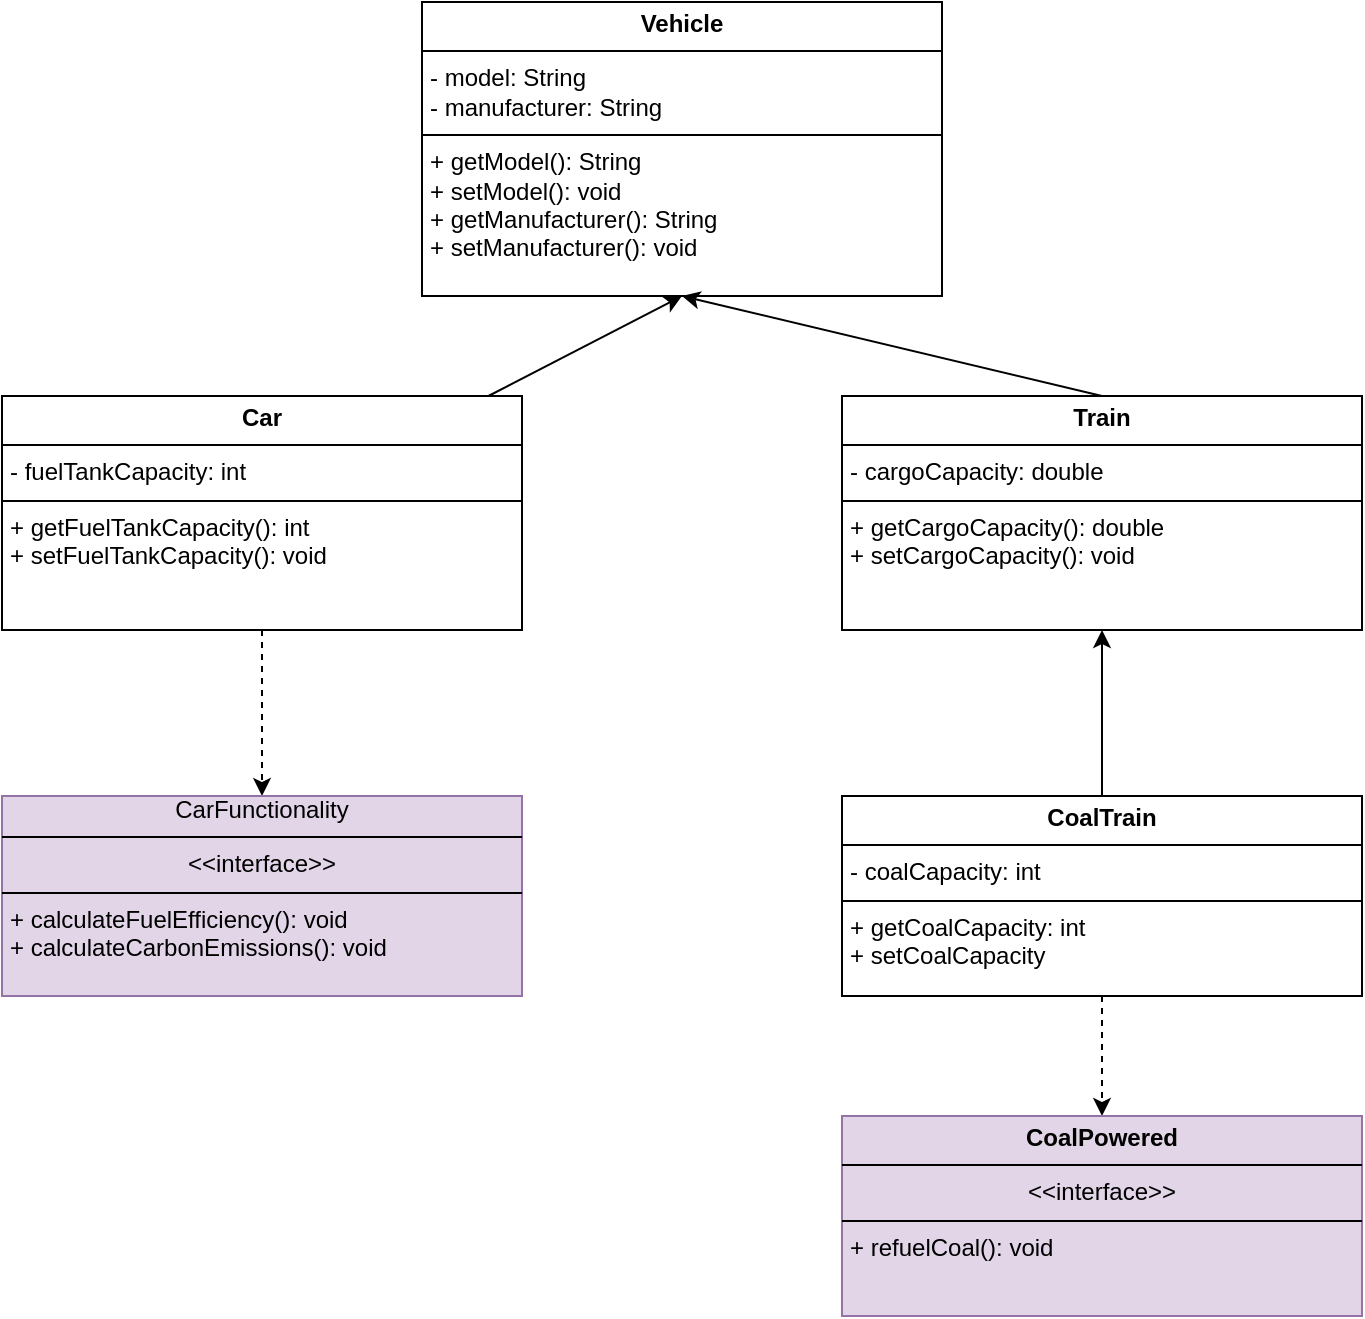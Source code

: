 <mxfile version="24.2.5" type="github">
  <diagram name="Page-1" id="gQCjyKjPl1Kee8Gpmc2Q">
    <mxGraphModel dx="1753" dy="495" grid="1" gridSize="10" guides="1" tooltips="1" connect="1" arrows="1" fold="1" page="1" pageScale="1" pageWidth="827" pageHeight="1169" math="0" shadow="0">
      <root>
        <mxCell id="0" />
        <mxCell id="1" parent="0" />
        <mxCell id="pBXzaHD5TpJQIz0p4tSG-1" value="&lt;p style=&quot;margin:0px;margin-top:4px;text-align:center;&quot;&gt;&lt;b&gt;Vehicle&lt;/b&gt;&lt;/p&gt;&lt;hr style=&quot;border-style:solid;&quot; size=&quot;1&quot;&gt;&lt;p style=&quot;margin:0px;margin-left:4px;&quot;&gt;- model: String&lt;br&gt;&lt;/p&gt;&lt;p style=&quot;margin:0px;margin-left:4px;&quot;&gt;- manufacturer: String&lt;br&gt;&lt;/p&gt;&lt;hr style=&quot;border-style:solid;&quot; size=&quot;1&quot;&gt;&lt;p style=&quot;margin:0px;margin-left:4px;&quot;&gt;+ getModel(): String&lt;br&gt;&lt;/p&gt;&lt;p style=&quot;margin:0px;margin-left:4px;&quot;&gt;+ setModel(): void&lt;br&gt;&lt;/p&gt;&lt;p style=&quot;margin:0px;margin-left:4px;&quot;&gt;+ getManufacturer(): String&lt;br&gt;&lt;/p&gt;&lt;p style=&quot;margin:0px;margin-left:4px;&quot;&gt;+ setManufacturer(): void&lt;br&gt;&lt;/p&gt;" style="verticalAlign=top;align=left;overflow=fill;html=1;whiteSpace=wrap;" parent="1" vertex="1">
          <mxGeometry x="-50" y="203" width="260" height="147" as="geometry" />
        </mxCell>
        <mxCell id="q_bv0z6h4zrq0TL0tNLJ-5" style="rounded=0;orthogonalLoop=1;jettySize=auto;html=1;entryX=0.5;entryY=1;entryDx=0;entryDy=0;" edge="1" parent="1" source="q_bv0z6h4zrq0TL0tNLJ-1" target="pBXzaHD5TpJQIz0p4tSG-1">
          <mxGeometry relative="1" as="geometry" />
        </mxCell>
        <mxCell id="q_bv0z6h4zrq0TL0tNLJ-12" style="rounded=0;orthogonalLoop=1;jettySize=auto;html=1;entryX=0.5;entryY=0;entryDx=0;entryDy=0;dashed=1;" edge="1" parent="1" source="q_bv0z6h4zrq0TL0tNLJ-1" target="q_bv0z6h4zrq0TL0tNLJ-9">
          <mxGeometry relative="1" as="geometry" />
        </mxCell>
        <mxCell id="q_bv0z6h4zrq0TL0tNLJ-1" value="&lt;p style=&quot;margin:0px;margin-top:4px;text-align:center;&quot;&gt;&lt;b&gt;Car&lt;/b&gt;&lt;/p&gt;&lt;hr style=&quot;border-style:solid;&quot; size=&quot;1&quot;&gt;&lt;p style=&quot;margin:0px;margin-left:4px;&quot;&gt;- fuelTankCapacity: int&lt;br&gt;&lt;/p&gt;&lt;hr style=&quot;border-style:solid;&quot; size=&quot;1&quot;&gt;&lt;p style=&quot;margin:0px;margin-left:4px;&quot;&gt;+ getFuelTankCapacity(): int&lt;/p&gt;&lt;p style=&quot;margin:0px;margin-left:4px;&quot;&gt;+ setFuelTankCapacity(): void&lt;br&gt;&lt;/p&gt;" style="verticalAlign=top;align=left;overflow=fill;html=1;whiteSpace=wrap;" vertex="1" parent="1">
          <mxGeometry x="-260" y="400" width="260" height="117" as="geometry" />
        </mxCell>
        <mxCell id="q_bv0z6h4zrq0TL0tNLJ-6" style="rounded=0;orthogonalLoop=1;jettySize=auto;html=1;exitX=0.5;exitY=0;exitDx=0;exitDy=0;entryX=0.5;entryY=1;entryDx=0;entryDy=0;" edge="1" parent="1" source="q_bv0z6h4zrq0TL0tNLJ-2" target="pBXzaHD5TpJQIz0p4tSG-1">
          <mxGeometry relative="1" as="geometry" />
        </mxCell>
        <mxCell id="q_bv0z6h4zrq0TL0tNLJ-2" value="&lt;p style=&quot;margin:0px;margin-top:4px;text-align:center;&quot;&gt;&lt;b&gt;Train&lt;/b&gt;&lt;/p&gt;&lt;hr style=&quot;border-style:solid;&quot; size=&quot;1&quot;&gt;&lt;p style=&quot;margin:0px;margin-left:4px;&quot;&gt;- cargoCapacity: double&lt;br&gt;&lt;/p&gt;&lt;hr style=&quot;border-style:solid;&quot; size=&quot;1&quot;&gt;&lt;p style=&quot;margin:0px;margin-left:4px;&quot;&gt;+ getCargoCapacity(): double&lt;/p&gt;&lt;p style=&quot;margin:0px;margin-left:4px;&quot;&gt;+ setCargoCapacity(): void&lt;br&gt;&lt;/p&gt;" style="verticalAlign=top;align=left;overflow=fill;html=1;whiteSpace=wrap;" vertex="1" parent="1">
          <mxGeometry x="160" y="400" width="260" height="117" as="geometry" />
        </mxCell>
        <mxCell id="q_bv0z6h4zrq0TL0tNLJ-7" style="edgeStyle=orthogonalEdgeStyle;rounded=0;orthogonalLoop=1;jettySize=auto;html=1;entryX=0.5;entryY=1;entryDx=0;entryDy=0;" edge="1" parent="1" source="q_bv0z6h4zrq0TL0tNLJ-3" target="q_bv0z6h4zrq0TL0tNLJ-2">
          <mxGeometry relative="1" as="geometry" />
        </mxCell>
        <mxCell id="q_bv0z6h4zrq0TL0tNLJ-8" style="rounded=0;orthogonalLoop=1;jettySize=auto;html=1;entryX=0.5;entryY=0;entryDx=0;entryDy=0;dashed=1;" edge="1" parent="1" source="q_bv0z6h4zrq0TL0tNLJ-3" target="q_bv0z6h4zrq0TL0tNLJ-4">
          <mxGeometry relative="1" as="geometry" />
        </mxCell>
        <mxCell id="q_bv0z6h4zrq0TL0tNLJ-3" value="&lt;p style=&quot;margin:0px;margin-top:4px;text-align:center;&quot;&gt;&lt;b&gt;CoalTrain&lt;/b&gt;&lt;/p&gt;&lt;hr style=&quot;border-style:solid;&quot; size=&quot;1&quot;&gt;&lt;p style=&quot;margin:0px;margin-left:4px;&quot;&gt;- coalCapacity: int&lt;br&gt;&lt;/p&gt;&lt;hr style=&quot;border-style:solid;&quot; size=&quot;1&quot;&gt;&lt;p style=&quot;margin:0px;margin-left:4px;&quot;&gt;+ getCoalCapacity: int&lt;/p&gt;&lt;p style=&quot;margin:0px;margin-left:4px;&quot;&gt;+ setCoalCapacity&lt;br&gt;&lt;/p&gt;" style="verticalAlign=top;align=left;overflow=fill;html=1;whiteSpace=wrap;" vertex="1" parent="1">
          <mxGeometry x="160" y="600" width="260" height="100" as="geometry" />
        </mxCell>
        <mxCell id="q_bv0z6h4zrq0TL0tNLJ-4" value="&lt;p style=&quot;margin:0px;margin-top:4px;text-align:center;&quot;&gt;&lt;b&gt;CoalPowered&lt;/b&gt;&lt;/p&gt;&lt;hr style=&quot;border-style:solid;&quot; size=&quot;1&quot;&gt;&lt;div align=&quot;center&quot;&gt;&amp;lt;&amp;lt;interface&amp;gt;&amp;gt;&lt;/div&gt;&lt;hr style=&quot;border-style:solid;&quot; size=&quot;1&quot;&gt;&lt;p style=&quot;margin:0px;margin-left:4px;&quot;&gt;+ refuelCoal(): void&lt;br&gt;&lt;/p&gt;" style="verticalAlign=top;align=left;overflow=fill;html=1;whiteSpace=wrap;fillColor=#e1d5e7;strokeColor=#9673a6;" vertex="1" parent="1">
          <mxGeometry x="160" y="760" width="260" height="100" as="geometry" />
        </mxCell>
        <mxCell id="q_bv0z6h4zrq0TL0tNLJ-9" value="&lt;div align=&quot;center&quot;&gt;CarFunctionality&lt;/div&gt;&lt;hr style=&quot;border-style:solid;&quot; size=&quot;1&quot;&gt;&lt;div align=&quot;center&quot;&gt;&amp;lt;&amp;lt;interface&amp;gt;&amp;gt;&lt;/div&gt;&lt;hr style=&quot;border-style:solid;&quot; size=&quot;1&quot;&gt;&lt;p style=&quot;margin:0px;margin-left:4px;&quot;&gt;+ calculateFuelEfficiency(): void&lt;/p&gt;&lt;p style=&quot;margin:0px;margin-left:4px;&quot;&gt;+ calculateCarbonEmissions(): void&lt;br&gt;&lt;/p&gt;" style="verticalAlign=top;align=left;overflow=fill;html=1;whiteSpace=wrap;fillColor=#e1d5e7;strokeColor=#9673a6;" vertex="1" parent="1">
          <mxGeometry x="-260" y="600" width="260" height="100" as="geometry" />
        </mxCell>
      </root>
    </mxGraphModel>
  </diagram>
</mxfile>
